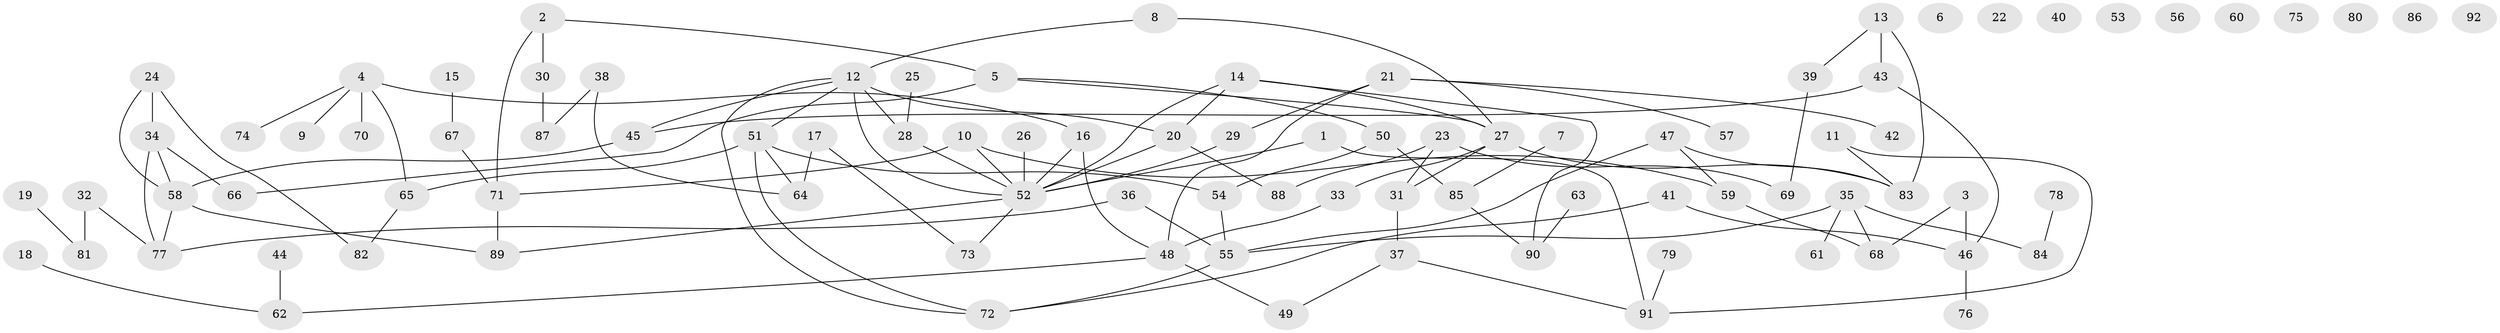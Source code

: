 // Generated by graph-tools (version 1.1) at 2025/00/03/09/25 03:00:40]
// undirected, 92 vertices, 113 edges
graph export_dot {
graph [start="1"]
  node [color=gray90,style=filled];
  1;
  2;
  3;
  4;
  5;
  6;
  7;
  8;
  9;
  10;
  11;
  12;
  13;
  14;
  15;
  16;
  17;
  18;
  19;
  20;
  21;
  22;
  23;
  24;
  25;
  26;
  27;
  28;
  29;
  30;
  31;
  32;
  33;
  34;
  35;
  36;
  37;
  38;
  39;
  40;
  41;
  42;
  43;
  44;
  45;
  46;
  47;
  48;
  49;
  50;
  51;
  52;
  53;
  54;
  55;
  56;
  57;
  58;
  59;
  60;
  61;
  62;
  63;
  64;
  65;
  66;
  67;
  68;
  69;
  70;
  71;
  72;
  73;
  74;
  75;
  76;
  77;
  78;
  79;
  80;
  81;
  82;
  83;
  84;
  85;
  86;
  87;
  88;
  89;
  90;
  91;
  92;
  1 -- 52;
  1 -- 91;
  2 -- 5;
  2 -- 30;
  2 -- 71;
  3 -- 46;
  3 -- 68;
  4 -- 9;
  4 -- 16;
  4 -- 65;
  4 -- 70;
  4 -- 74;
  5 -- 27;
  5 -- 50;
  5 -- 66;
  7 -- 85;
  8 -- 12;
  8 -- 27;
  10 -- 52;
  10 -- 59;
  10 -- 71;
  11 -- 83;
  11 -- 91;
  12 -- 20;
  12 -- 28;
  12 -- 45;
  12 -- 51;
  12 -- 52;
  12 -- 72;
  13 -- 39;
  13 -- 43;
  13 -- 83;
  14 -- 20;
  14 -- 27;
  14 -- 52;
  14 -- 90;
  15 -- 67;
  16 -- 48;
  16 -- 52;
  17 -- 64;
  17 -- 73;
  18 -- 62;
  19 -- 81;
  20 -- 52;
  20 -- 88;
  21 -- 29;
  21 -- 42;
  21 -- 48;
  21 -- 57;
  23 -- 31;
  23 -- 69;
  23 -- 88;
  24 -- 34;
  24 -- 58;
  24 -- 82;
  25 -- 28;
  26 -- 52;
  27 -- 31;
  27 -- 33;
  27 -- 83;
  28 -- 52;
  29 -- 52;
  30 -- 87;
  31 -- 37;
  32 -- 77;
  32 -- 81;
  33 -- 48;
  34 -- 58;
  34 -- 66;
  34 -- 77;
  35 -- 55;
  35 -- 61;
  35 -- 68;
  35 -- 84;
  36 -- 55;
  36 -- 77;
  37 -- 49;
  37 -- 91;
  38 -- 64;
  38 -- 87;
  39 -- 69;
  41 -- 46;
  41 -- 72;
  43 -- 45;
  43 -- 46;
  44 -- 62;
  45 -- 58;
  46 -- 76;
  47 -- 55;
  47 -- 59;
  47 -- 83;
  48 -- 49;
  48 -- 62;
  50 -- 54;
  50 -- 85;
  51 -- 54;
  51 -- 64;
  51 -- 65;
  51 -- 72;
  52 -- 73;
  52 -- 89;
  54 -- 55;
  55 -- 72;
  58 -- 77;
  58 -- 89;
  59 -- 68;
  63 -- 90;
  65 -- 82;
  67 -- 71;
  71 -- 89;
  78 -- 84;
  79 -- 91;
  85 -- 90;
}
